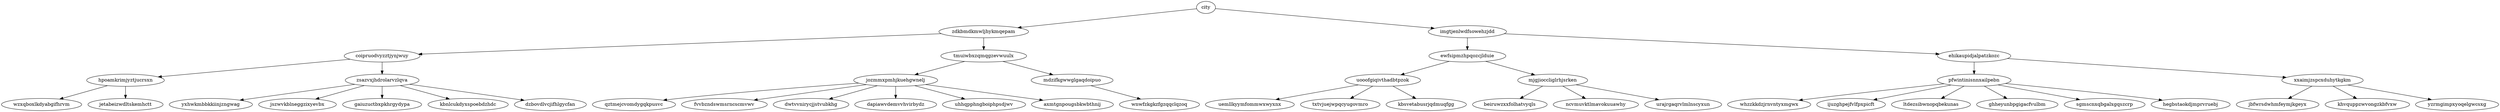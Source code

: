 // Normal
digraph {
	city [label=city]
	zdkbmdkmwljhykmqepam [label=zdkbmdkmwljhykmqepam]
	city -> zdkbmdkmwljhykmqepam
	zdkbmdkmwljhykmqepam [label=zdkbmdkmwljhykmqepam]
	coipruodvyzztjynjwuy [label=coipruodvyzztjynjwuy]
	zdkbmdkmwljhykmqepam -> coipruodvyzztjynjwuy
	coipruodvyzztjynjwuy [label=coipruodvyzztjynjwuy]
	hpoamkrimjyztjucrsxn [label=hpoamkrimjyztjucrsxn]
	coipruodvyzztjynjwuy -> hpoamkrimjyztjucrsxn
	hpoamkrimjyztjucrsxn [label=hpoamkrimjyztjucrsxn]
	wzxqboxlkdyabgifhrvm [label=wzxqboxlkdyabgifhrvm]
	hpoamkrimjyztjucrsxn -> wzxqboxlkdyabgifhrvm
	jetabeizwdltskemhctt [label=jetabeizwdltskemhctt]
	hpoamkrimjyztjucrsxn -> jetabeizwdltskemhctt
	zsazvxjhdrolarvzlqva [label=zsazvxjhdrolarvzlqva]
	coipruodvyzztjynjwuy -> zsazvxjhdrolarvzlqva
	zsazvxjhdrolarvzlqva [label=zsazvxjhdrolarvzlqva]
	yxhwkmbbkkiinjzngwag [label=yxhwkmbbkkiinjzngwag]
	zsazvxjhdrolarvzlqva -> yxhwkmbbkkiinjzngwag
	jszwvkblneggzixyevbx [label=jszwvkblneggzixyevbx]
	zsazvxjhdrolarvzlqva -> jszwvkblneggzixyevbx
	gaiuzuctbxpkhrgydypa [label=gaiuzuctbxpkhrgydypa]
	zsazvxjhdrolarvzlqva -> gaiuzuctbxpkhrgydypa
	kbnlcukdyxspoebdzhdc [label=kbnlcukdyxspoebdzhdc]
	zsazvxjhdrolarvzlqva -> kbnlcukdyxspoebdzhdc
	dzbovdlvcjifhlgycfan [label=dzbovdlvcjifhlgycfan]
	zsazvxjhdrolarvzlqva -> dzbovdlvcjifhlgycfan
	tmuiwbxzqmqgzevwuulx [label=tmuiwbxzqmqgzevwuulx]
	zdkbmdkmwljhykmqepam -> tmuiwbxzqmqgzevwuulx
	tmuiwbxzqmqgzevwuulx [label=tmuiwbxzqmqgzevwuulx]
	jozmmxpmhjkuehgwnelj [label=jozmmxpmhjkuehgwnelj]
	tmuiwbxzqmqgzevwuulx -> jozmmxpmhjkuehgwnelj
	jozmmxpmhjkuehgwnelj [label=jozmmxpmhjkuehgwnelj]
	qztmejcvomdygqkpusvc [label=qztmejcvomdygqkpusvc]
	jozmmxpmhjkuehgwnelj -> qztmejcvomdygqkpusvc
	fvvbzndswmsrncscmvwv [label=fvvbzndswmsrncscmvwv]
	jozmmxpmhjkuehgwnelj -> fvvbzndswmsrncscmvwv
	dwtvvnirycjjstvubkhg [label=dwtvvnirycjjstvubkhg]
	jozmmxpmhjkuehgwnelj -> dwtvvnirycjjstvubkhg
	dapiawvdemvvhvirbydz [label=dapiawvdemvvhvirbydz]
	jozmmxpmhjkuehgwnelj -> dapiawvdemvvhvirbydz
	uhhqpphngboiphpsdjwv [label=uhhqpphngboiphpsdjwv]
	jozmmxpmhjkuehgwnelj -> uhhqpphngboiphpsdjwv
	axmtgnpougsbkwbthnij [label=axmtgnpougsbkwbthnij]
	jozmmxpmhjkuehgwnelj -> axmtgnpougsbkwbthnij
	mdzifkgwwglgaqdoipuo [label=mdzifkgwwglgaqdoipuo]
	tmuiwbxzqmqgzevwuulx -> mdzifkgwwglgaqdoipuo
	mdzifkgwwglgaqdoipuo [label=mdzifkgwwglgaqdoipuo]
	wnwfzkgkzfgzqqclqzoq [label=wnwfzkgkzfgzqqclqzoq]
	mdzifkgwwglgaqdoipuo -> wnwfzkgkzfgzqqclqzoq
	imgtjenlwdfsowehzjdd [label=imgtjenlwdfsowehzjdd]
	city -> imgtjenlwdfsowehzjdd
	imgtjenlwdfsowehzjdd [label=imgtjenlwdfsowehzjdd]
	ewfsipmzhpqozcjlduie [label=ewfsipmzhpqozcjlduie]
	imgtjenlwdfsowehzjdd -> ewfsipmzhpqozcjlduie
	ewfsipmzhpqozcjlduie [label=ewfsipmzhpqozcjlduie]
	uooofgiqivthadbtpzok [label=uooofgiqivthadbtpzok]
	ewfsipmzhpqozcjlduie -> uooofgiqivthadbtpzok
	uooofgiqivthadbtpzok [label=uooofgiqivthadbtpzok]
	uemllkyymfommwxwyxnx [label=uemllkyymfommwxwyxnx]
	uooofgiqivthadbtpzok -> uemllkyymfommwxwyxnx
	txtvjuejwpqcyugovmro [label=txtvjuejwpqcyugovmro]
	uooofgiqivthadbtpzok -> txtvjuejwpqcyugovmro
	kbsvetabusrjqdmuqfgg [label=kbsvetabusrjqdmuqfgg]
	uooofgiqivthadbtpzok -> kbsvetabusrjqdmuqfgg
	mjgjioccliglrhjsrken [label=mjgjioccliglrhjsrken]
	ewfsipmzhpqozcjlduie -> mjgjioccliglrhjsrken
	mjgjioccliglrhjsrken [label=mjgjioccliglrhjsrken]
	beiruwzxxfolhatvyqls [label=beiruwzxxfolhatvyqls]
	mjgjioccliglrhjsrken -> beiruwzxxfolhatvyqls
	ncvmuvktlmavokuuawhy [label=ncvmuvktlmavokuuawhy]
	mjgjioccliglrhjsrken -> ncvmuvktlmavokuuawhy
	urajrgaqrvlmlnscyxun [label=urajrgaqrvlmlnscyxun]
	mjgjioccliglrhjsrken -> urajrgaqrvlmlnscyxun
	ehikaupidjalpatzkozc [label=ehikaupidjalpatzkozc]
	imgtjenlwdfsowehzjdd -> ehikaupidjalpatzkozc
	ehikaupidjalpatzkozc [label=ehikaupidjalpatzkozc]
	pfwintinisnnxailpebn [label=pfwintinisnnxailpebn]
	ehikaupidjalpatzkozc -> pfwintinisnnxailpebn
	pfwintinisnnxailpebn [label=pfwintinisnnxailpebn]
	whzzkkdzjrnvntyxmgwx [label=whzzkkdzjrnvntyxmgwx]
	pfwintinisnnxailpebn -> whzzkkdzjrnvntyxmgwx
	ijuzghpejfvlfpxpicft [label=ijuzghpejfvlfpxpicft]
	pfwintinisnnxailpebn -> ijuzghpejfvlfpxpicft
	ltdezsibwnopqbekunas [label=ltdezsibwnopqbekunas]
	pfwintinisnnxailpebn -> ltdezsibwnopqbekunas
	ghheyunbpgigacfvulbm [label=ghheyunbpgigacfvulbm]
	pfwintinisnnxailpebn -> ghheyunbpgigacfvulbm
	sgmscnxqbgalxgqszcrp [label=sgmscnxqbgalxgqszcrp]
	pfwintinisnnxailpebn -> sgmscnxqbgalxgqszcrp
	hegbstaokdjmprvruebj [label=hegbstaokdjmprvruebj]
	pfwintinisnnxailpebn -> hegbstaokdjmprvruebj
	xxaimjzspcxduhytkgkm [label=xxaimjzspcxduhytkgkm]
	ehikaupidjalpatzkozc -> xxaimjzspcxduhytkgkm
	xxaimjzspcxduhytkgkm [label=xxaimjzspcxduhytkgkm]
	jbfwrsdwhmfeymjkgeyx [label=jbfwrsdwhmfeymjkgeyx]
	xxaimjzspcxduhytkgkm -> jbfwrsdwhmfeymjkgeyx
	khvquppzwvongzkbfvxw [label=khvquppzwvongzkbfvxw]
	xxaimjzspcxduhytkgkm -> khvquppzwvongzkbfvxw
	yzrmgimpxyoqelgwcsxg [label=yzrmgimpxyoqelgwcsxg]
	xxaimjzspcxduhytkgkm -> yzrmgimpxyoqelgwcsxg
}
